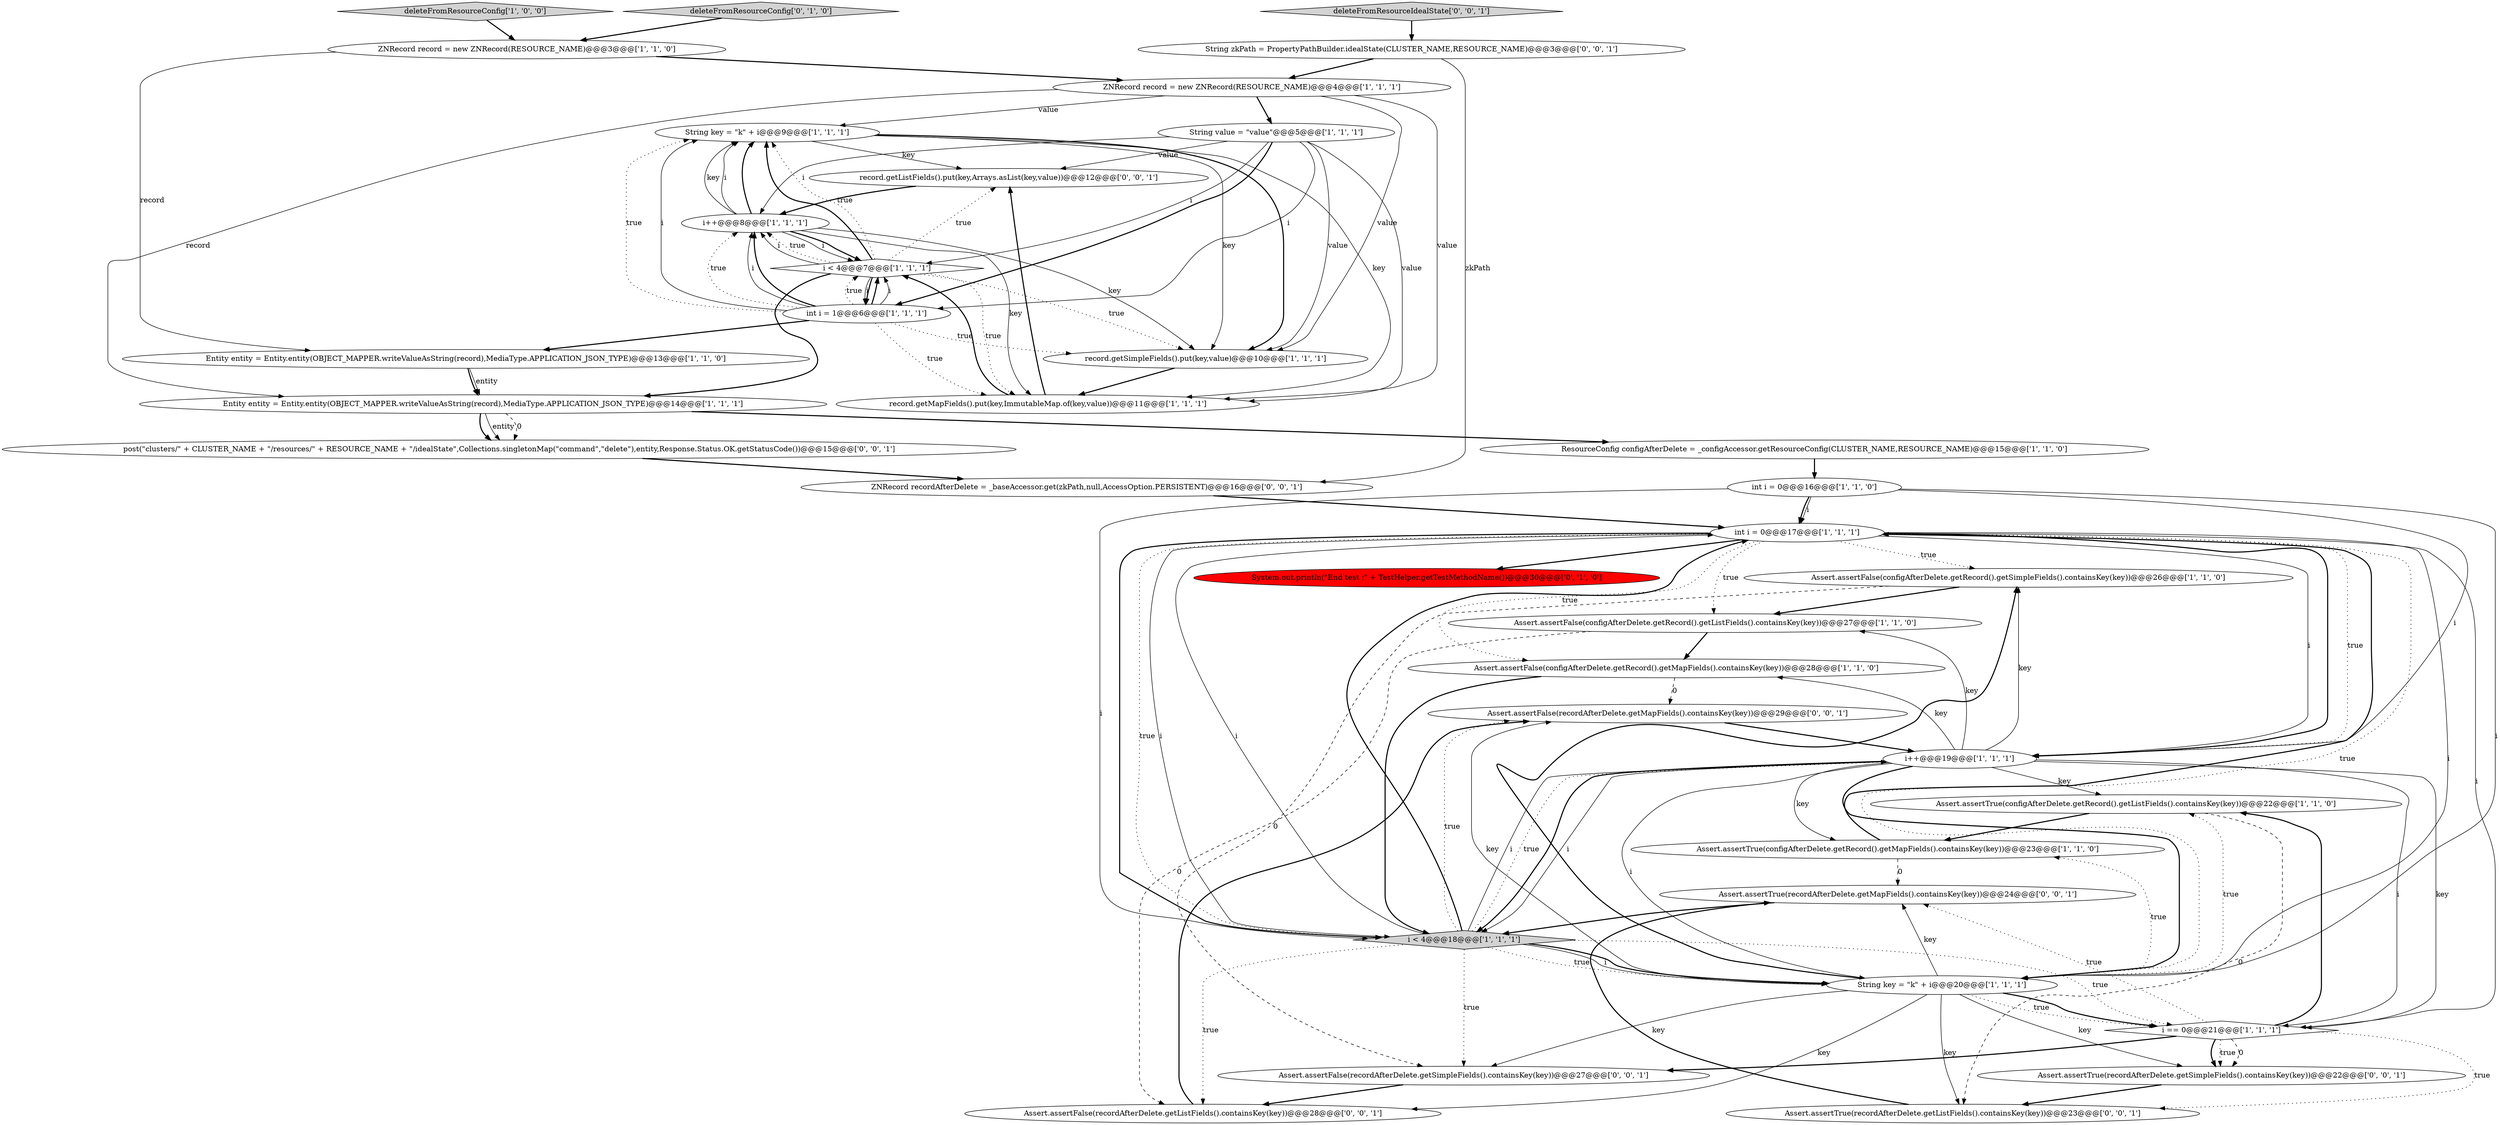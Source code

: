 digraph {
13 [style = filled, label = "deleteFromResourceConfig['1', '0', '0']", fillcolor = lightgray, shape = diamond image = "AAA0AAABBB1BBB"];
35 [style = filled, label = "post(\"clusters/\" + CLUSTER_NAME + \"/resources/\" + RESOURCE_NAME + \"/idealState\",Collections.singletonMap(\"command\",\"delete\"),entity,Response.Status.OK.getStatusCode())@@@15@@@['0', '0', '1']", fillcolor = white, shape = ellipse image = "AAA0AAABBB3BBB"];
11 [style = filled, label = "i++@@@8@@@['1', '1', '1']", fillcolor = white, shape = ellipse image = "AAA0AAABBB1BBB"];
19 [style = filled, label = "Entity entity = Entity.entity(OBJECT_MAPPER.writeValueAsString(record),MediaType.APPLICATION_JSON_TYPE)@@@13@@@['1', '1', '0']", fillcolor = white, shape = ellipse image = "AAA0AAABBB1BBB"];
5 [style = filled, label = "Assert.assertFalse(configAfterDelete.getRecord().getSimpleFields().containsKey(key))@@@26@@@['1', '1', '0']", fillcolor = white, shape = ellipse image = "AAA0AAABBB1BBB"];
34 [style = filled, label = "record.getListFields().put(key,Arrays.asList(key,value))@@@12@@@['0', '0', '1']", fillcolor = white, shape = ellipse image = "AAA0AAABBB3BBB"];
18 [style = filled, label = "String key = \"k\" + i@@@20@@@['1', '1', '1']", fillcolor = white, shape = ellipse image = "AAA0AAABBB1BBB"];
9 [style = filled, label = "i == 0@@@21@@@['1', '1', '1']", fillcolor = white, shape = diamond image = "AAA0AAABBB1BBB"];
7 [style = filled, label = "Entity entity = Entity.entity(OBJECT_MAPPER.writeValueAsString(record),MediaType.APPLICATION_JSON_TYPE)@@@14@@@['1', '1', '1']", fillcolor = white, shape = ellipse image = "AAA0AAABBB1BBB"];
14 [style = filled, label = "i++@@@19@@@['1', '1', '1']", fillcolor = white, shape = ellipse image = "AAA0AAABBB1BBB"];
28 [style = filled, label = "Assert.assertTrue(recordAfterDelete.getMapFields().containsKey(key))@@@24@@@['0', '0', '1']", fillcolor = white, shape = ellipse image = "AAA0AAABBB3BBB"];
6 [style = filled, label = "int i = 1@@@6@@@['1', '1', '1']", fillcolor = white, shape = ellipse image = "AAA0AAABBB1BBB"];
22 [style = filled, label = "i < 4@@@7@@@['1', '1', '1']", fillcolor = white, shape = diamond image = "AAA0AAABBB1BBB"];
1 [style = filled, label = "int i = 0@@@17@@@['1', '1', '1']", fillcolor = white, shape = ellipse image = "AAA0AAABBB1BBB"];
12 [style = filled, label = "Assert.assertTrue(configAfterDelete.getRecord().getMapFields().containsKey(key))@@@23@@@['1', '1', '0']", fillcolor = white, shape = ellipse image = "AAA0AAABBB1BBB"];
31 [style = filled, label = "String zkPath = PropertyPathBuilder.idealState(CLUSTER_NAME,RESOURCE_NAME)@@@3@@@['0', '0', '1']", fillcolor = white, shape = ellipse image = "AAA0AAABBB3BBB"];
4 [style = filled, label = "ResourceConfig configAfterDelete = _configAccessor.getResourceConfig(CLUSTER_NAME,RESOURCE_NAME)@@@15@@@['1', '1', '0']", fillcolor = white, shape = ellipse image = "AAA0AAABBB1BBB"];
17 [style = filled, label = "ZNRecord record = new ZNRecord(RESOURCE_NAME)@@@3@@@['1', '1', '0']", fillcolor = white, shape = ellipse image = "AAA0AAABBB1BBB"];
21 [style = filled, label = "ZNRecord record = new ZNRecord(RESOURCE_NAME)@@@4@@@['1', '1', '1']", fillcolor = white, shape = ellipse image = "AAA0AAABBB1BBB"];
10 [style = filled, label = "Assert.assertFalse(configAfterDelete.getRecord().getListFields().containsKey(key))@@@27@@@['1', '1', '0']", fillcolor = white, shape = ellipse image = "AAA0AAABBB1BBB"];
3 [style = filled, label = "int i = 0@@@16@@@['1', '1', '0']", fillcolor = white, shape = ellipse image = "AAA0AAABBB1BBB"];
26 [style = filled, label = "deleteFromResourceIdealState['0', '0', '1']", fillcolor = lightgray, shape = diamond image = "AAA0AAABBB3BBB"];
0 [style = filled, label = "String key = \"k\" + i@@@9@@@['1', '1', '1']", fillcolor = white, shape = ellipse image = "AAA0AAABBB1BBB"];
29 [style = filled, label = "Assert.assertFalse(recordAfterDelete.getMapFields().containsKey(key))@@@29@@@['0', '0', '1']", fillcolor = white, shape = ellipse image = "AAA0AAABBB3BBB"];
2 [style = filled, label = "i < 4@@@18@@@['1', '1', '1']", fillcolor = lightgray, shape = diamond image = "AAA0AAABBB1BBB"];
8 [style = filled, label = "record.getSimpleFields().put(key,value)@@@10@@@['1', '1', '1']", fillcolor = white, shape = ellipse image = "AAA0AAABBB1BBB"];
23 [style = filled, label = "String value = \"value\"@@@5@@@['1', '1', '1']", fillcolor = white, shape = ellipse image = "AAA0AAABBB1BBB"];
25 [style = filled, label = "System.out.println(\"End test :\" + TestHelper.getTestMethodName())@@@30@@@['0', '1', '0']", fillcolor = red, shape = ellipse image = "AAA1AAABBB2BBB"];
36 [style = filled, label = "Assert.assertTrue(recordAfterDelete.getSimpleFields().containsKey(key))@@@22@@@['0', '0', '1']", fillcolor = white, shape = ellipse image = "AAA0AAABBB3BBB"];
16 [style = filled, label = "record.getMapFields().put(key,ImmutableMap.of(key,value))@@@11@@@['1', '1', '1']", fillcolor = white, shape = ellipse image = "AAA0AAABBB1BBB"];
20 [style = filled, label = "Assert.assertFalse(configAfterDelete.getRecord().getMapFields().containsKey(key))@@@28@@@['1', '1', '0']", fillcolor = white, shape = ellipse image = "AAA0AAABBB1BBB"];
32 [style = filled, label = "Assert.assertTrue(recordAfterDelete.getListFields().containsKey(key))@@@23@@@['0', '0', '1']", fillcolor = white, shape = ellipse image = "AAA0AAABBB3BBB"];
15 [style = filled, label = "Assert.assertTrue(configAfterDelete.getRecord().getListFields().containsKey(key))@@@22@@@['1', '1', '0']", fillcolor = white, shape = ellipse image = "AAA0AAABBB1BBB"];
30 [style = filled, label = "ZNRecord recordAfterDelete = _baseAccessor.get(zkPath,null,AccessOption.PERSISTENT)@@@16@@@['0', '0', '1']", fillcolor = white, shape = ellipse image = "AAA0AAABBB3BBB"];
27 [style = filled, label = "Assert.assertFalse(recordAfterDelete.getListFields().containsKey(key))@@@28@@@['0', '0', '1']", fillcolor = white, shape = ellipse image = "AAA0AAABBB3BBB"];
24 [style = filled, label = "deleteFromResourceConfig['0', '1', '0']", fillcolor = lightgray, shape = diamond image = "AAA0AAABBB2BBB"];
33 [style = filled, label = "Assert.assertFalse(recordAfterDelete.getSimpleFields().containsKey(key))@@@27@@@['0', '0', '1']", fillcolor = white, shape = ellipse image = "AAA0AAABBB3BBB"];
14->10 [style = solid, label="key"];
9->36 [style = dashed, label="0"];
0->8 [style = solid, label="key"];
8->16 [style = bold, label=""];
23->6 [style = solid, label="i"];
6->22 [style = bold, label=""];
18->15 [style = dotted, label="true"];
7->35 [style = bold, label=""];
23->11 [style = solid, label="i"];
23->22 [style = solid, label="i"];
31->21 [style = bold, label=""];
10->27 [style = dashed, label="0"];
2->18 [style = dotted, label="true"];
13->17 [style = bold, label=""];
22->0 [style = bold, label=""];
19->7 [style = solid, label="entity"];
6->16 [style = dotted, label="true"];
6->11 [style = bold, label=""];
7->35 [style = solid, label="entity"];
1->2 [style = solid, label="i"];
22->16 [style = dotted, label="true"];
24->17 [style = bold, label=""];
0->8 [style = bold, label=""];
29->14 [style = bold, label=""];
11->8 [style = solid, label="key"];
7->35 [style = dashed, label="0"];
22->11 [style = solid, label="i"];
3->14 [style = solid, label="i"];
14->5 [style = solid, label="key"];
6->11 [style = dotted, label="true"];
6->0 [style = dotted, label="true"];
11->0 [style = solid, label="i"];
17->21 [style = bold, label=""];
9->32 [style = dotted, label="true"];
9->28 [style = dotted, label="true"];
5->10 [style = bold, label=""];
4->3 [style = bold, label=""];
3->2 [style = solid, label="i"];
18->28 [style = solid, label="key"];
18->29 [style = solid, label="key"];
2->29 [style = dotted, label="true"];
9->33 [style = bold, label=""];
21->16 [style = solid, label="value"];
22->0 [style = dotted, label="true"];
23->34 [style = solid, label="value"];
1->14 [style = solid, label="i"];
16->34 [style = bold, label=""];
11->22 [style = solid, label="i"];
2->18 [style = bold, label=""];
12->1 [style = bold, label=""];
33->27 [style = bold, label=""];
22->7 [style = bold, label=""];
0->34 [style = solid, label="key"];
20->29 [style = dashed, label="0"];
17->19 [style = solid, label="record"];
1->18 [style = solid, label="i"];
1->18 [style = dotted, label="true"];
11->0 [style = solid, label="key"];
2->27 [style = dotted, label="true"];
2->14 [style = solid, label="i"];
2->1 [style = solid, label="i"];
5->33 [style = dashed, label="0"];
18->9 [style = bold, label=""];
18->32 [style = solid, label="key"];
14->18 [style = bold, label=""];
6->22 [style = solid, label="i"];
15->12 [style = bold, label=""];
27->29 [style = bold, label=""];
0->16 [style = solid, label="key"];
14->12 [style = solid, label="key"];
14->9 [style = solid, label="key"];
22->6 [style = bold, label=""];
21->23 [style = bold, label=""];
1->10 [style = dotted, label="true"];
3->1 [style = bold, label=""];
2->1 [style = bold, label=""];
1->9 [style = solid, label="i"];
22->6 [style = solid, label="i"];
21->7 [style = solid, label="record"];
15->32 [style = dashed, label="0"];
7->4 [style = bold, label=""];
6->22 [style = dotted, label="true"];
2->18 [style = solid, label="i"];
3->18 [style = solid, label="i"];
14->9 [style = solid, label="i"];
18->27 [style = solid, label="key"];
14->20 [style = solid, label="key"];
26->31 [style = bold, label=""];
2->9 [style = dotted, label="true"];
6->8 [style = dotted, label="true"];
23->6 [style = bold, label=""];
18->9 [style = dotted, label="true"];
11->22 [style = bold, label=""];
23->8 [style = solid, label="value"];
2->14 [style = dotted, label="true"];
1->2 [style = bold, label=""];
14->2 [style = bold, label=""];
31->30 [style = solid, label="zkPath"];
35->30 [style = bold, label=""];
1->25 [style = bold, label=""];
21->0 [style = solid, label="value"];
1->20 [style = dotted, label="true"];
9->36 [style = bold, label=""];
22->34 [style = dotted, label="true"];
14->15 [style = solid, label="key"];
10->20 [style = bold, label=""];
18->33 [style = solid, label="key"];
30->1 [style = bold, label=""];
23->16 [style = solid, label="value"];
9->36 [style = dotted, label="true"];
36->32 [style = bold, label=""];
14->18 [style = solid, label="i"];
22->11 [style = dotted, label="true"];
3->1 [style = solid, label="i"];
6->19 [style = bold, label=""];
1->14 [style = dotted, label="true"];
21->8 [style = solid, label="value"];
16->22 [style = bold, label=""];
34->11 [style = bold, label=""];
6->0 [style = solid, label="i"];
20->2 [style = bold, label=""];
28->2 [style = bold, label=""];
11->0 [style = bold, label=""];
18->12 [style = dotted, label="true"];
22->8 [style = dotted, label="true"];
6->11 [style = solid, label="i"];
2->33 [style = dotted, label="true"];
9->15 [style = bold, label=""];
12->28 [style = dashed, label="0"];
18->5 [style = bold, label=""];
18->36 [style = solid, label="key"];
11->16 [style = solid, label="key"];
1->14 [style = bold, label=""];
1->2 [style = dotted, label="true"];
32->28 [style = bold, label=""];
19->7 [style = bold, label=""];
1->5 [style = dotted, label="true"];
14->2 [style = solid, label="i"];
}
